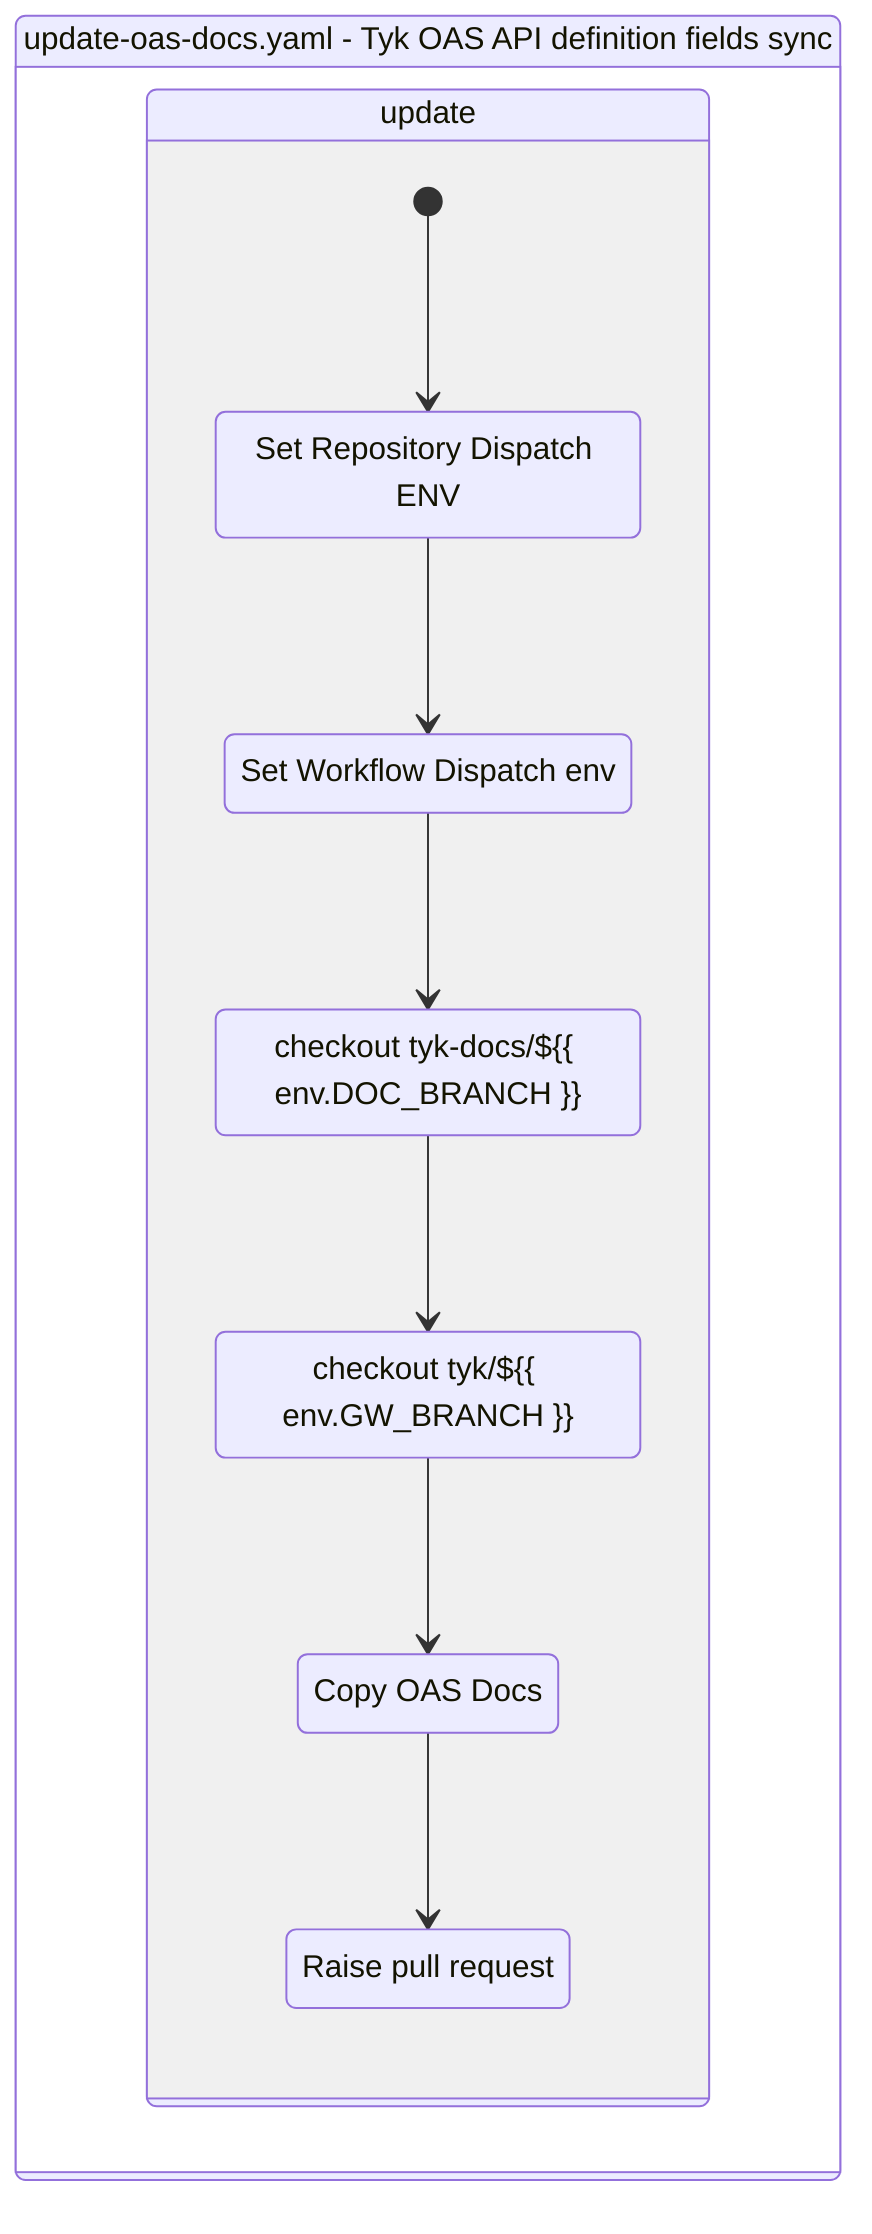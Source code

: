 stateDiagram-v2
    workflow : update-oas-docs.yaml - Tyk OAS API definition fields sync
    state workflow {
        update: update
        state update {
            [*] --> step0update
            step0update : Set Repository Dispatch ENV
            step0update --> step1update
            step1update : Set Workflow Dispatch  env
            step1update --> step2update
            step2update : checkout tyk-docs/${{ env.DOC_BRANCH }}
            step2update --> step3update
            step3update : checkout tyk/${{ env.GW_BRANCH }}
            step3update --> step4update
            step4update : Copy OAS Docs
            step4update --> step5update
            step5update : Raise pull request
        }
    }